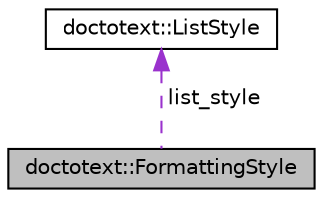 digraph "doctotext::FormattingStyle"
{
  edge [fontname="Helvetica",fontsize="10",labelfontname="Helvetica",labelfontsize="10"];
  node [fontname="Helvetica",fontsize="10",shape=record];
  Node1 [label="doctotext::FormattingStyle",height=0.2,width=0.4,color="black", fillcolor="grey75", style="filled", fontcolor="black"];
  Node2 -> Node1 [dir="back",color="darkorchid3",fontsize="10",style="dashed",label=" list_style" ,fontname="Helvetica"];
  Node2 [label="doctotext::ListStyle",height=0.2,width=0.4,color="black", fillcolor="white", style="filled",URL="$classdoctotext_1_1_list_style.html"];
}
